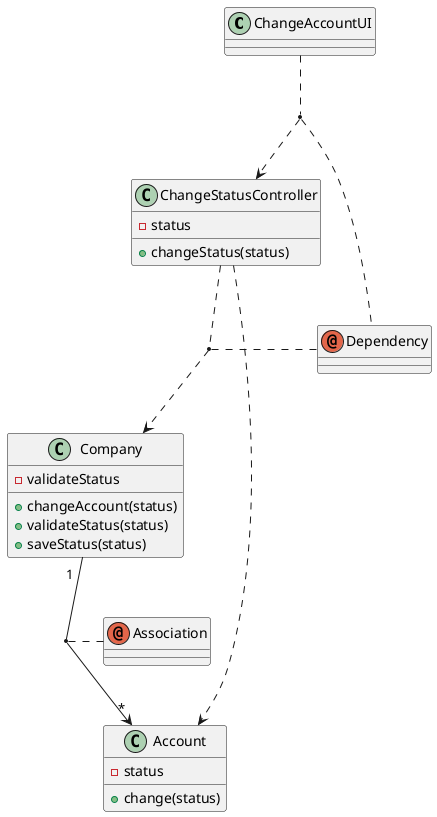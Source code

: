 @startuml
'https://plantuml.com/class-diagram

class "ChangeAccountUI"
class "ChangeStatusController"
class "Company"
class "Account"
annotation "Dependency"
annotation "Association"

"ChangeAccountUI" ..> "ChangeStatusController"
"ChangeStatusController"  ..> "Company"
"ChangeStatusController" ..> "Account"
"Company" "1  " -->"*" "Account"

("ChangeAccountUI", "ChangeStatusController") . "Dependency"
("Company", "ChangeStatusController") . "Dependency"
("Company", "Account") . "Association"


class "Company"{
+changeAccount(status)
+validateStatus(status)
+saveStatus(status)
-validateStatus
}
class "ChangeStatusController"{
+changeStatus(status)
-status
}

class Account{
+ change(status)
-status
}

@enduml